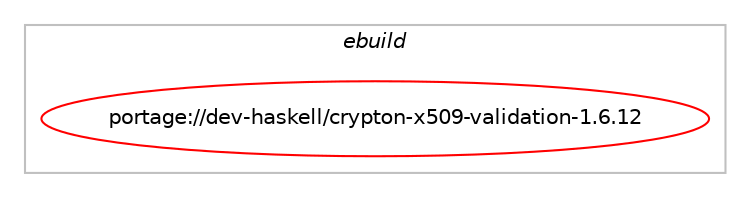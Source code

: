 digraph prolog {

# *************
# Graph options
# *************

newrank=true;
concentrate=true;
compound=true;
graph [rankdir=LR,fontname=Helvetica,fontsize=10,ranksep=1.5];#, ranksep=2.5, nodesep=0.2];
edge  [arrowhead=vee];
node  [fontname=Helvetica,fontsize=10];

# **********
# The ebuild
# **********

subgraph cluster_leftcol {
color=gray;
label=<<i>ebuild</i>>;
id [label="portage://dev-haskell/crypton-x509-validation-1.6.12", color=red, width=4, href="../dev-haskell/crypton-x509-validation-1.6.12.svg"];
}

# ****************
# The dependencies
# ****************

subgraph cluster_midcol {
color=gray;
label=<<i>dependencies</i>>;
subgraph cluster_compile {
fillcolor="#eeeeee";
style=filled;
label=<<i>compile</i>>;
# *** BEGIN UNKNOWN DEPENDENCY TYPE (TODO) ***
# id -> equal(use_conditional_group(positive,hscolour,portage://dev-haskell/crypton-x509-validation-1.6.12,[package_dependency(portage://dev-haskell/crypton-x509-validation-1.6.12,install,no,dev-haskell,hscolour,none,[,,],[],[])]))
# *** END UNKNOWN DEPENDENCY TYPE (TODO) ***

# *** BEGIN UNKNOWN DEPENDENCY TYPE (TODO) ***
# id -> equal(use_conditional_group(positive,test,portage://dev-haskell/crypton-x509-validation-1.6.12,[package_dependency(portage://dev-haskell/crypton-x509-validation-1.6.12,install,no,dev-haskell,tasty,none,[,,],[],[]),package_dependency(portage://dev-haskell/crypton-x509-validation-1.6.12,install,no,dev-haskell,tasty-hunit,none,[,,],[],[])]))
# *** END UNKNOWN DEPENDENCY TYPE (TODO) ***

# *** BEGIN UNKNOWN DEPENDENCY TYPE (TODO) ***
# id -> equal(package_dependency(portage://dev-haskell/crypton-x509-validation-1.6.12,install,no,dev-haskell,asn1-encoding,greaterequal,[0.9,,,0.9],any_same_slot,[use(optenable(profile),none)]))
# *** END UNKNOWN DEPENDENCY TYPE (TODO) ***

# *** BEGIN UNKNOWN DEPENDENCY TYPE (TODO) ***
# id -> equal(package_dependency(portage://dev-haskell/crypton-x509-validation-1.6.12,install,no,dev-haskell,asn1-encoding,smaller,[0.10,,,0.10],any_same_slot,[use(optenable(profile),none)]))
# *** END UNKNOWN DEPENDENCY TYPE (TODO) ***

# *** BEGIN UNKNOWN DEPENDENCY TYPE (TODO) ***
# id -> equal(package_dependency(portage://dev-haskell/crypton-x509-validation-1.6.12,install,no,dev-haskell,asn1-types,greaterequal,[0.3,,,0.3],any_same_slot,[use(optenable(profile),none)]))
# *** END UNKNOWN DEPENDENCY TYPE (TODO) ***

# *** BEGIN UNKNOWN DEPENDENCY TYPE (TODO) ***
# id -> equal(package_dependency(portage://dev-haskell/crypton-x509-validation-1.6.12,install,no,dev-haskell,asn1-types,smaller,[0.4,,,0.4],any_same_slot,[use(optenable(profile),none)]))
# *** END UNKNOWN DEPENDENCY TYPE (TODO) ***

# *** BEGIN UNKNOWN DEPENDENCY TYPE (TODO) ***
# id -> equal(package_dependency(portage://dev-haskell/crypton-x509-validation-1.6.12,install,no,dev-haskell,cabal,greaterequal,[3.0.0.0,,,3.0.0.0],[],[]))
# *** END UNKNOWN DEPENDENCY TYPE (TODO) ***

# *** BEGIN UNKNOWN DEPENDENCY TYPE (TODO) ***
# id -> equal(package_dependency(portage://dev-haskell/crypton-x509-validation-1.6.12,install,no,dev-haskell,crypton,greaterequal,[0.24,,,0.24],any_same_slot,[use(optenable(profile),none)]))
# *** END UNKNOWN DEPENDENCY TYPE (TODO) ***

# *** BEGIN UNKNOWN DEPENDENCY TYPE (TODO) ***
# id -> equal(package_dependency(portage://dev-haskell/crypton-x509-validation-1.6.12,install,no,dev-haskell,crypton-x509,greaterequal,[1.7.5,,,1.7.5],any_same_slot,[use(optenable(profile),none)]))
# *** END UNKNOWN DEPENDENCY TYPE (TODO) ***

# *** BEGIN UNKNOWN DEPENDENCY TYPE (TODO) ***
# id -> equal(package_dependency(portage://dev-haskell/crypton-x509-validation-1.6.12,install,no,dev-haskell,crypton-x509-store,greaterequal,[1.6,,,1.6],any_same_slot,[use(optenable(profile),none)]))
# *** END UNKNOWN DEPENDENCY TYPE (TODO) ***

# *** BEGIN UNKNOWN DEPENDENCY TYPE (TODO) ***
# id -> equal(package_dependency(portage://dev-haskell/crypton-x509-validation-1.6.12,install,no,dev-haskell,data-default-class,none,[,,],any_same_slot,[use(optenable(profile),none)]))
# *** END UNKNOWN DEPENDENCY TYPE (TODO) ***

# *** BEGIN UNKNOWN DEPENDENCY TYPE (TODO) ***
# id -> equal(package_dependency(portage://dev-haskell/crypton-x509-validation-1.6.12,install,no,dev-haskell,hourglass,none,[,,],any_same_slot,[use(optenable(profile),none)]))
# *** END UNKNOWN DEPENDENCY TYPE (TODO) ***

# *** BEGIN UNKNOWN DEPENDENCY TYPE (TODO) ***
# id -> equal(package_dependency(portage://dev-haskell/crypton-x509-validation-1.6.12,install,no,dev-haskell,memory,none,[,,],any_same_slot,[use(optenable(profile),none)]))
# *** END UNKNOWN DEPENDENCY TYPE (TODO) ***

# *** BEGIN UNKNOWN DEPENDENCY TYPE (TODO) ***
# id -> equal(package_dependency(portage://dev-haskell/crypton-x509-validation-1.6.12,install,no,dev-haskell,pem,greaterequal,[0.1,,,0.1],any_same_slot,[use(optenable(profile),none)]))
# *** END UNKNOWN DEPENDENCY TYPE (TODO) ***

# *** BEGIN UNKNOWN DEPENDENCY TYPE (TODO) ***
# id -> equal(package_dependency(portage://dev-haskell/crypton-x509-validation-1.6.12,install,no,dev-lang,ghc,greaterequal,[8.8.1,,,8.8.1],any_same_slot,[]))
# *** END UNKNOWN DEPENDENCY TYPE (TODO) ***

}
subgraph cluster_compileandrun {
fillcolor="#eeeeee";
style=filled;
label=<<i>compile and run</i>>;
}
subgraph cluster_run {
fillcolor="#eeeeee";
style=filled;
label=<<i>run</i>>;
# *** BEGIN UNKNOWN DEPENDENCY TYPE (TODO) ***
# id -> equal(package_dependency(portage://dev-haskell/crypton-x509-validation-1.6.12,run,no,dev-haskell,asn1-encoding,greaterequal,[0.9,,,0.9],any_same_slot,[use(optenable(profile),none)]))
# *** END UNKNOWN DEPENDENCY TYPE (TODO) ***

# *** BEGIN UNKNOWN DEPENDENCY TYPE (TODO) ***
# id -> equal(package_dependency(portage://dev-haskell/crypton-x509-validation-1.6.12,run,no,dev-haskell,asn1-encoding,smaller,[0.10,,,0.10],any_same_slot,[use(optenable(profile),none)]))
# *** END UNKNOWN DEPENDENCY TYPE (TODO) ***

# *** BEGIN UNKNOWN DEPENDENCY TYPE (TODO) ***
# id -> equal(package_dependency(portage://dev-haskell/crypton-x509-validation-1.6.12,run,no,dev-haskell,asn1-types,greaterequal,[0.3,,,0.3],any_same_slot,[use(optenable(profile),none)]))
# *** END UNKNOWN DEPENDENCY TYPE (TODO) ***

# *** BEGIN UNKNOWN DEPENDENCY TYPE (TODO) ***
# id -> equal(package_dependency(portage://dev-haskell/crypton-x509-validation-1.6.12,run,no,dev-haskell,asn1-types,smaller,[0.4,,,0.4],any_same_slot,[use(optenable(profile),none)]))
# *** END UNKNOWN DEPENDENCY TYPE (TODO) ***

# *** BEGIN UNKNOWN DEPENDENCY TYPE (TODO) ***
# id -> equal(package_dependency(portage://dev-haskell/crypton-x509-validation-1.6.12,run,no,dev-haskell,crypton,greaterequal,[0.24,,,0.24],any_same_slot,[use(optenable(profile),none)]))
# *** END UNKNOWN DEPENDENCY TYPE (TODO) ***

# *** BEGIN UNKNOWN DEPENDENCY TYPE (TODO) ***
# id -> equal(package_dependency(portage://dev-haskell/crypton-x509-validation-1.6.12,run,no,dev-haskell,crypton-x509,greaterequal,[1.7.5,,,1.7.5],any_same_slot,[use(optenable(profile),none)]))
# *** END UNKNOWN DEPENDENCY TYPE (TODO) ***

# *** BEGIN UNKNOWN DEPENDENCY TYPE (TODO) ***
# id -> equal(package_dependency(portage://dev-haskell/crypton-x509-validation-1.6.12,run,no,dev-haskell,crypton-x509-store,greaterequal,[1.6,,,1.6],any_same_slot,[use(optenable(profile),none)]))
# *** END UNKNOWN DEPENDENCY TYPE (TODO) ***

# *** BEGIN UNKNOWN DEPENDENCY TYPE (TODO) ***
# id -> equal(package_dependency(portage://dev-haskell/crypton-x509-validation-1.6.12,run,no,dev-haskell,data-default-class,none,[,,],any_same_slot,[use(optenable(profile),none)]))
# *** END UNKNOWN DEPENDENCY TYPE (TODO) ***

# *** BEGIN UNKNOWN DEPENDENCY TYPE (TODO) ***
# id -> equal(package_dependency(portage://dev-haskell/crypton-x509-validation-1.6.12,run,no,dev-haskell,hourglass,none,[,,],any_same_slot,[use(optenable(profile),none)]))
# *** END UNKNOWN DEPENDENCY TYPE (TODO) ***

# *** BEGIN UNKNOWN DEPENDENCY TYPE (TODO) ***
# id -> equal(package_dependency(portage://dev-haskell/crypton-x509-validation-1.6.12,run,no,dev-haskell,memory,none,[,,],any_same_slot,[use(optenable(profile),none)]))
# *** END UNKNOWN DEPENDENCY TYPE (TODO) ***

# *** BEGIN UNKNOWN DEPENDENCY TYPE (TODO) ***
# id -> equal(package_dependency(portage://dev-haskell/crypton-x509-validation-1.6.12,run,no,dev-haskell,pem,greaterequal,[0.1,,,0.1],any_same_slot,[use(optenable(profile),none)]))
# *** END UNKNOWN DEPENDENCY TYPE (TODO) ***

# *** BEGIN UNKNOWN DEPENDENCY TYPE (TODO) ***
# id -> equal(package_dependency(portage://dev-haskell/crypton-x509-validation-1.6.12,run,no,dev-lang,ghc,greaterequal,[8.8.1,,,8.8.1],any_same_slot,[]))
# *** END UNKNOWN DEPENDENCY TYPE (TODO) ***

# *** BEGIN UNKNOWN DEPENDENCY TYPE (TODO) ***
# id -> equal(package_dependency(portage://dev-haskell/crypton-x509-validation-1.6.12,run,no,dev-lang,ghc,none,[,,],any_same_slot,[use(optenable(profile),none)]))
# *** END UNKNOWN DEPENDENCY TYPE (TODO) ***

}
}

# **************
# The candidates
# **************

subgraph cluster_choices {
rank=same;
color=gray;
label=<<i>candidates</i>>;

}

}
